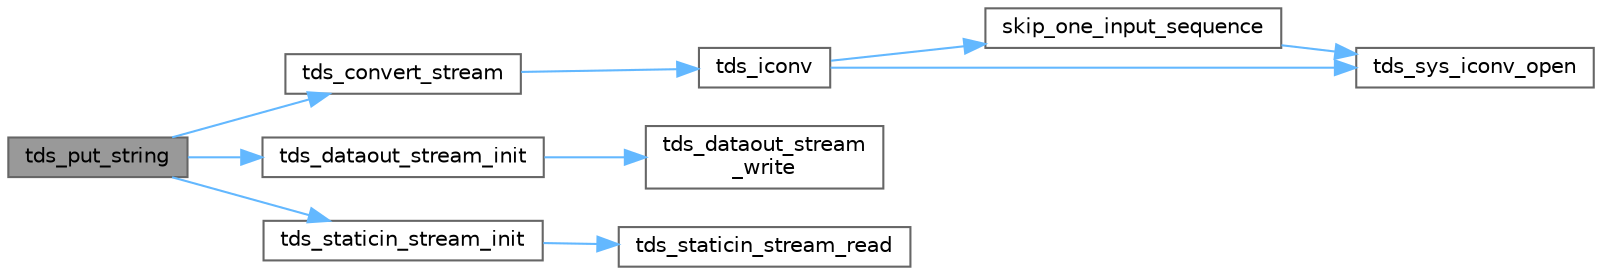 digraph "tds_put_string"
{
 // LATEX_PDF_SIZE
  bgcolor="transparent";
  edge [fontname=Helvetica,fontsize=10,labelfontname=Helvetica,labelfontsize=10];
  node [fontname=Helvetica,fontsize=10,shape=box,height=0.2,width=0.4];
  rankdir="LR";
  Node1 [id="Node000001",label="tds_put_string",height=0.2,width=0.4,color="gray40", fillcolor="grey60", style="filled", fontcolor="black",tooltip="Output a string to wire automatic translate string to unicode if needed."];
  Node1 -> Node2 [id="edge1_Node000001_Node000002",color="steelblue1",style="solid",tooltip=" "];
  Node2 [id="Node000002",label="tds_convert_stream",height=0.2,width=0.4,color="grey40", fillcolor="white", style="filled",URL="$a01459.html#a9d8eb43a81ff58ab423dce0ce95b9564",tooltip="Reads and writes from a stream converting characters."];
  Node2 -> Node3 [id="edge2_Node000002_Node000003",color="steelblue1",style="solid",tooltip=" "];
  Node3 [id="Node000003",label="tds_iconv",height=0.2,width=0.4,color="grey40", fillcolor="white", style="filled",URL="$a00576.html#ga87db49044919f1bc84c0ff5e9ab00304",tooltip="Wrapper around iconv(3)."];
  Node3 -> Node4 [id="edge3_Node000003_Node000004",color="steelblue1",style="solid",tooltip=" "];
  Node4 [id="Node000004",label="skip_one_input_sequence",height=0.2,width=0.4,color="grey40", fillcolor="white", style="filled",URL="$a00576.html#ga3380140fc6eb9f2090c430f40e846876",tooltip="Move the input sequence pointer to the next valid position."];
  Node4 -> Node5 [id="edge4_Node000004_Node000005",color="steelblue1",style="solid",tooltip=" "];
  Node5 [id="Node000005",label="tds_sys_iconv_open",height=0.2,width=0.4,color="grey40", fillcolor="white", style="filled",URL="$a00576.html#ga900b0bce08c6bfc2e7c988f4b5970516",tooltip="Inputs are FreeTDS canonical names, no other."];
  Node3 -> Node5 [id="edge5_Node000003_Node000005",color="steelblue1",style="solid",tooltip=" "];
  Node1 -> Node6 [id="edge6_Node000001_Node000006",color="steelblue1",style="solid",tooltip=" "];
  Node6 [id="Node000006",label="tds_dataout_stream_init",height=0.2,width=0.4,color="grey40", fillcolor="white", style="filled",URL="$a01459.html#aa038a9125979f8f0915dbd53cbf27e5a",tooltip="Initialize a data output stream."];
  Node6 -> Node7 [id="edge7_Node000006_Node000007",color="steelblue1",style="solid",tooltip=" "];
  Node7 [id="Node000007",label="tds_dataout_stream\l_write",height=0.2,width=0.4,color="grey40", fillcolor="white", style="filled",URL="$a01459.html#ae38a590ee08cf398e7adef536ac94538",tooltip="Writes data to network for output stream."];
  Node1 -> Node8 [id="edge8_Node000001_Node000008",color="steelblue1",style="solid",tooltip=" "];
  Node8 [id="Node000008",label="tds_staticin_stream_init",height=0.2,width=0.4,color="grey40", fillcolor="white", style="filled",URL="$a01459.html#aa9e1e45f0305622dd6aed9f8fe158581",tooltip="Initialize an input stream for read from a static allocated buffer."];
  Node8 -> Node9 [id="edge9_Node000008_Node000009",color="steelblue1",style="solid",tooltip=" "];
  Node9 [id="Node000009",label="tds_staticin_stream_read",height=0.2,width=0.4,color="grey40", fillcolor="white", style="filled",URL="$a01459.html#a76b02f1fa5b79dc7e1ef2651a9afe3f7",tooltip="Reads data from a static allocated buffer."];
}

